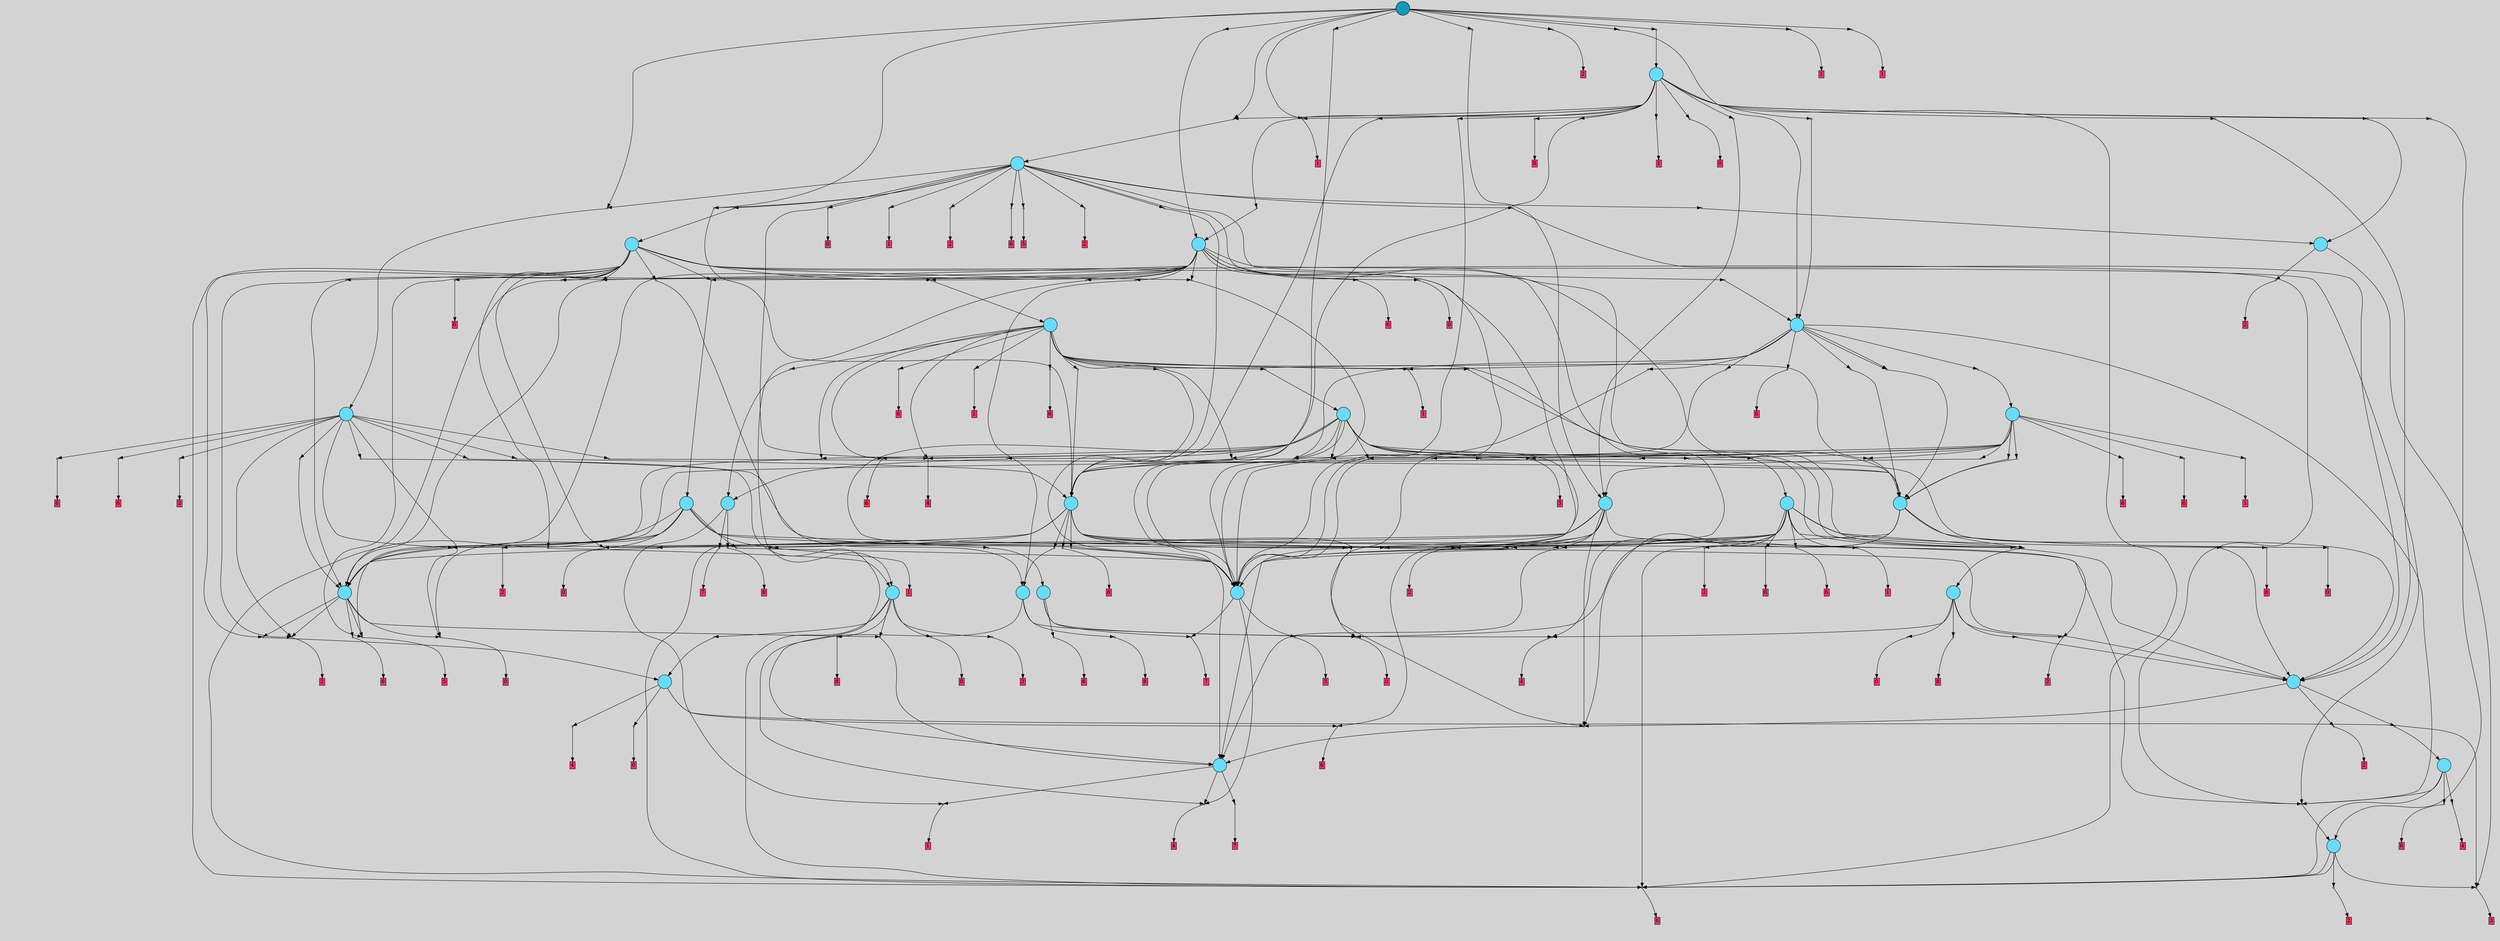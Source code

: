 // File exported with GEGELATI v1.3.1
// On the 2024-04-01 05:43:44
// With the File::TPGGraphDotExporter
digraph{
	graph[pad = "0.212, 0.055" bgcolor = lightgray]
	node[shape=circle style = filled label = ""]
		T2 [fillcolor="#66ddff"]
		T3 [fillcolor="#66ddff"]
		T6 [fillcolor="#66ddff"]
		T7 [fillcolor="#66ddff"]
		T10 [fillcolor="#66ddff"]
		T15 [fillcolor="#66ddff"]
		T20 [fillcolor="#66ddff"]
		T29 [fillcolor="#66ddff"]
		T46 [fillcolor="#66ddff"]
		T82 [fillcolor="#66ddff"]
		T164 [fillcolor="#66ddff"]
		T184 [fillcolor="#66ddff"]
		T190 [fillcolor="#66ddff"]
		T197 [fillcolor="#66ddff"]
		T210 [fillcolor="#66ddff"]
		T212 [fillcolor="#66ddff"]
		T238 [fillcolor="#66ddff"]
		T290 [fillcolor="#66ddff"]
		T321 [fillcolor="#66ddff"]
		T414 [fillcolor="#66ddff"]
		T448 [fillcolor="#66ddff"]
		T497 [fillcolor="#66ddff"]
		T528 [fillcolor="#66ddff"]
		T545 [fillcolor="#66ddff"]
		T593 [fillcolor="#66ddff"]
		T675 [fillcolor="#66ddff"]
		T765 [fillcolor="#66ddff"]
		T990 [fillcolor="#1199bb"]
		P25918 [fillcolor="#cccccc" shape=point] //
		I25918 [shape=box style=invis label="3|7&3|6#4|2&#92;n5|6&1|2#1|1&#92;n3|1&1|5#1|6&#92;n7|2&2|6#0|5&#92;n5|0&3|4#4|7&#92;n6|2&3|4#0|5&#92;n"]
		P25918 -> I25918[style=invis]
		A11935 [fillcolor="#ff3366" shape=box margin=0.03 width=0 height=0 label="2"]
		T2 -> P25918 -> A11935
		P25919 [fillcolor="#cccccc" shape=point] //
		I25919 [shape=box style=invis label="0|7&1|6#2|1&#92;n0|2&3|2#2|3&#92;n"]
		P25919 -> I25919[style=invis]
		A11936 [fillcolor="#ff3366" shape=box margin=0.03 width=0 height=0 label="3"]
		T2 -> P25919 -> A11936
		P25920 [fillcolor="#cccccc" shape=point] //
		I25920 [shape=box style=invis label="4|5&1|0#2|5&#92;n"]
		P25920 -> I25920[style=invis]
		A11937 [fillcolor="#ff3366" shape=box margin=0.03 width=0 height=0 label="3"]
		T3 -> P25920 -> A11937
		P25921 [fillcolor="#cccccc" shape=point] //
		I25921 [shape=box style=invis label="4|6&2|3#3|7&#92;n3|0&2|6#4|6&#92;n1|0&4|0#2|6&#92;n6|5&3|7#2|4&#92;n1|7&3|2#1|1&#92;n0|3&2|5#1|1&#92;n4|7&3|0#0|7&#92;n4|5&0|3#1|1&#92;n8|3&1|2#1|4&#92;n"]
		P25921 -> I25921[style=invis]
		A11938 [fillcolor="#ff3366" shape=box margin=0.03 width=0 height=0 label="4"]
		T3 -> P25921 -> A11938
		P25922 [fillcolor="#cccccc" shape=point] //
		I25922 [shape=box style=invis label="4|0&1|2#1|1&#92;n8|6&1|5#1|0&#92;n"]
		P25922 -> I25922[style=invis]
		A11939 [fillcolor="#ff3366" shape=box margin=0.03 width=0 height=0 label="6"]
		T6 -> P25922 -> A11939
		P25923 [fillcolor="#cccccc" shape=point] //
		I25923 [shape=box style=invis label="2|7&2|0#0|3&#92;n5|7&0|7#2|2&#92;n8|5&1|6#4|0&#92;n6|3&3|7#3|5&#92;n1|0&1|2#4|3&#92;n5|6&2|0#2|1&#92;n"]
		P25923 -> I25923[style=invis]
		A11940 [fillcolor="#ff3366" shape=box margin=0.03 width=0 height=0 label="7"]
		T6 -> P25923 -> A11940
		P25924 [fillcolor="#cccccc" shape=point] //
		I25924 [shape=box style=invis label="3|6&2|2#1|7&#92;n7|0&4|3#2|2&#92;n3|3&0|0#1|2&#92;n4|0&1|0#2|3&#92;n2|3&0|4#3|1&#92;n0|3&3|3#0|7&#92;n8|2&0|2#2|3&#92;n8|7&2|0#3|3&#92;n"]
		P25924 -> I25924[style=invis]
		A11941 [fillcolor="#ff3366" shape=box margin=0.03 width=0 height=0 label="7"]
		T7 -> P25924 -> A11941
		P25925 [fillcolor="#cccccc" shape=point] //
		I25925 [shape=box style=invis label="1|1&2|7#4|7&#92;n1|5&3|6#3|5&#92;n1|3&4|3#1|7&#92;n4|0&0|5#2|3&#92;n4|6&2|5#0|0&#92;n3|3&0|7#1|3&#92;n6|5&4|3#4|3&#92;n4|7&0|2#4|0&#92;n4|6&3|2#2|4&#92;n"]
		P25925 -> I25925[style=invis]
		A11942 [fillcolor="#ff3366" shape=box margin=0.03 width=0 height=0 label="8"]
		T7 -> P25925 -> A11942
		T3 -> P25923
		P25926 [fillcolor="#cccccc" shape=point] //
		I25926 [shape=box style=invis label="1|3&1|2#2|1&#92;n8|0&3|2#1|6&#92;n"]
		P25926 -> I25926[style=invis]
		A11943 [fillcolor="#ff3366" shape=box margin=0.03 width=0 height=0 label="4"]
		T6 -> P25926 -> A11943
		P25927 [fillcolor="#cccccc" shape=point] //
		I25927 [shape=box style=invis label="5|3&2|3#2|7&#92;n"]
		P25927 -> I25927[style=invis]
		A11944 [fillcolor="#ff3366" shape=box margin=0.03 width=0 height=0 label="1"]
		T7 -> P25927 -> A11944
		T10 -> P25921
		P25928 [fillcolor="#cccccc" shape=point] //
		I25928 [shape=box style=invis label="5|7&0|7#2|2&#92;n8|5&1|6#4|0&#92;n6|3&3|7#3|5&#92;n5|6&2|0#2|1&#92;n1|0&1|4#4|3&#92;n"]
		P25928 -> I25928[style=invis]
		A11945 [fillcolor="#ff3366" shape=box margin=0.03 width=0 height=0 label="7"]
		T10 -> P25928 -> A11945
		T10 -> P25927
		P25929 [fillcolor="#cccccc" shape=point] //
		I25929 [shape=box style=invis label="3|7&3|6#4|2&#92;n5|6&1|2#1|1&#92;n6|2&3|4#2|5&#92;n7|2&2|6#0|5&#92;n5|0&3|4#4|7&#92;n3|1&1|5#1|6&#92;n"]
		P25929 -> I25929[style=invis]
		A11946 [fillcolor="#ff3366" shape=box margin=0.03 width=0 height=0 label="2"]
		T15 -> P25929 -> A11946
		T15 -> P25919
		P25930 [fillcolor="#cccccc" shape=point] //
		I25930 [shape=box style=invis label="3|2&1|3#1|0&#92;n3|0&1|7#1|5&#92;n8|3&1|2#2|6&#92;n2|1&2|3#1|3&#92;n0|3&0|6#3|3&#92;n0|6&3|1#1|4&#92;n"]
		P25930 -> I25930[style=invis]
		A11947 [fillcolor="#ff3366" shape=box margin=0.03 width=0 height=0 label="6"]
		T15 -> P25930 -> A11947
		T15 -> P25930
		P25931 [fillcolor="#cccccc" shape=point] //
		I25931 [shape=box style=invis label="3|0&1|7#2|3&#92;n1|4&3|4#1|6&#92;n"]
		P25931 -> I25931[style=invis]
		A11948 [fillcolor="#ff3366" shape=box margin=0.03 width=0 height=0 label="8"]
		T20 -> P25931 -> A11948
		P25932 [fillcolor="#cccccc" shape=point] //
		I25932 [shape=box style=invis label="1|7&1|1#4|2&#92;n8|3&3|1#4|3&#92;n1|3&0|1#1|7&#92;n5|0&1|2#3|2&#92;n5|3&2|6#1|0&#92;n2|3&4|4#0|2&#92;n3|2&0|4#1|3&#92;n4|0&1|7#1|0&#92;n1|0&3|2#3|0&#92;n0|7&2|3#3|0&#92;n"]
		P25932 -> I25932[style=invis]
		A11949 [fillcolor="#ff3366" shape=box margin=0.03 width=0 height=0 label="0"]
		T20 -> P25932 -> A11949
		T20 -> P25921
		P25933 [fillcolor="#cccccc" shape=point] //
		I25933 [shape=box style=invis label="3|2&1|3#1|0&#92;n3|0&1|7#1|5&#92;n8|3&1|2#2|6&#92;n0|6&3|1#1|4&#92;n0|3&4|6#3|3&#92;n2|1&2|7#2|2&#92;n"]
		P25933 -> I25933[style=invis]
		A11950 [fillcolor="#ff3366" shape=box margin=0.03 width=0 height=0 label="6"]
		T29 -> P25933 -> A11950
		T29 -> P25930
		P25934 [fillcolor="#cccccc" shape=point] //
		I25934 [shape=box style=invis label="0|4&3|4#1|6&#92;n3|0&4|5#3|0&#92;n5|1&2|1#0|7&#92;n"]
		P25934 -> I25934[style=invis]
		T29 -> P25934 -> T15
		P25935 [fillcolor="#cccccc" shape=point] //
		I25935 [shape=box style=invis label="8|0&3|3#1|6&#92;n"]
		P25935 -> I25935[style=invis]
		A11951 [fillcolor="#ff3366" shape=box margin=0.03 width=0 height=0 label="4"]
		T29 -> P25935 -> A11951
		P25936 [fillcolor="#cccccc" shape=point] //
		I25936 [shape=box style=invis label="8|0&3|3#1|6&#92;n1|3&1|2#2|1&#92;n"]
		P25936 -> I25936[style=invis]
		A11952 [fillcolor="#ff3366" shape=box margin=0.03 width=0 height=0 label="4"]
		T46 -> P25936 -> A11952
		P25937 [fillcolor="#cccccc" shape=point] //
		I25937 [shape=box style=invis label="3|2&1|3#0|2&#92;n7|5&3|2#2|5&#92;n1|7&0|2#1|6&#92;n5|5&1|3#4|1&#92;n7|6&1|1#1|1&#92;n1|0&3|3#1|7&#92;n5|1&0|4#2|5&#92;n7|1&1|5#4|4&#92;n"]
		P25937 -> I25937[style=invis]
		A11953 [fillcolor="#ff3366" shape=box margin=0.03 width=0 height=0 label="0"]
		T46 -> P25937 -> A11953
		P25938 [fillcolor="#cccccc" shape=point] //
		I25938 [shape=box style=invis label="1|2&2|4#0|1&#92;n3|0&1|7#1|5&#92;n2|3&1|2#2|6&#92;n2|1&2|3#1|3&#92;n0|6&3|1#1|4&#92;n3|2&1|3#1|0&#92;n"]
		P25938 -> I25938[style=invis]
		A11954 [fillcolor="#ff3366" shape=box margin=0.03 width=0 height=0 label="6"]
		T46 -> P25938 -> A11954
		T46 -> P25919
		P25939 [fillcolor="#cccccc" shape=point] //
		I25939 [shape=box style=invis label="5|0&3|4#4|3&#92;n3|1&1|5#0|6&#92;n5|6&1|2#1|1&#92;n7|2&2|6#0|5&#92;n3|0&3|2#0|5&#92;n"]
		P25939 -> I25939[style=invis]
		A11955 [fillcolor="#ff3366" shape=box margin=0.03 width=0 height=0 label="2"]
		T82 -> P25939 -> A11955
		P25940 [fillcolor="#cccccc" shape=point] //
		I25940 [shape=box style=invis label="2|7&2|0#3|3&#92;n5|7&0|7#2|2&#92;n8|5&1|6#4|0&#92;n6|7&0|7#3|1&#92;n6|3&3|7#3|5&#92;n1|0&1|2#4|3&#92;n6|7&3|6#2|7&#92;n5|6&2|0#2|1&#92;n"]
		P25940 -> I25940[style=invis]
		T82 -> P25940 -> T29
		P25941 [fillcolor="#cccccc" shape=point] //
		I25941 [shape=box style=invis label="1|0&1|2#4|3&#92;n5|7&0|1#2|2&#92;n6|6&2|5#4|0&#92;n6|3&3|7#3|5&#92;n2|0&4|6#3|0&#92;n8|5&1|6#4|0&#92;n"]
		P25941 -> I25941[style=invis]
		T82 -> P25941 -> T10
		P25942 [fillcolor="#cccccc" shape=point] //
		I25942 [shape=box style=invis label="3|5&1|0#2|5&#92;n8|7&1|5#1|0&#92;n"]
		P25942 -> I25942[style=invis]
		A11956 [fillcolor="#ff3366" shape=box margin=0.03 width=0 height=0 label="6"]
		T164 -> P25942 -> A11956
		P25943 [fillcolor="#cccccc" shape=point] //
		I25943 [shape=box style=invis label="1|7&2|3#1|4&#92;n0|2&4|4#4|0&#92;n0|2&0|1#3|6&#92;n3|3&2|1#4|7&#92;n0|6&1|0#4|4&#92;n4|0&1|3#2|3&#92;n4|1&0|3#0|7&#92;n1|5&1|7#4|6&#92;n6|4&2|2#4|1&#92;n"]
		P25943 -> I25943[style=invis]
		A11957 [fillcolor="#ff3366" shape=box margin=0.03 width=0 height=0 label="0"]
		T164 -> P25943 -> A11957
		P25944 [fillcolor="#cccccc" shape=point] //
		I25944 [shape=box style=invis label="1|7&1|1#4|2&#92;n5|0&1|2#3|2&#92;n1|3&3|1#4|3&#92;n5|3&2|6#1|0&#92;n2|3&4|4#0|2&#92;n3|2&0|4#1|3&#92;n0|7&2|3#3|0&#92;n1|0&3|0#3|0&#92;n4|0&1|7#1|0&#92;n"]
		P25944 -> I25944[style=invis]
		T164 -> P25944 -> T46
		P25945 [fillcolor="#cccccc" shape=point] //
		I25945 [shape=box style=invis label="6|2&3|4#0|5&#92;n7|2&2|6#0|5&#92;n5|6&0|2#1|1&#92;n7|0&4|3#4|3&#92;n5|0&3|4#4|7&#92;n3|0&3|2#0|5&#92;n3|1&1|5#0|6&#92;n"]
		P25945 -> I25945[style=invis]
		A11958 [fillcolor="#ff3366" shape=box margin=0.03 width=0 height=0 label="2"]
		T164 -> P25945 -> A11958
		P25946 [fillcolor="#cccccc" shape=point] //
		I25946 [shape=box style=invis label="4|6&4|4#3|0&#92;n1|0&1|2#4|3&#92;n8|5&1|6#4|0&#92;n6|6&2|5#4|0&#92;n6|3&3|7#3|5&#92;n2|0&4|6#3|0&#92;n5|7&0|1#2|2&#92;n"]
		P25946 -> I25946[style=invis]
		T164 -> P25946 -> T10
		P25947 [fillcolor="#cccccc" shape=point] //
		I25947 [shape=box style=invis label="5|1&3|1#2|2&#92;n6|4&1|3#4|7&#92;n6|7&2|3#4|1&#92;n"]
		P25947 -> I25947[style=invis]
		A11959 [fillcolor="#ff3366" shape=box margin=0.03 width=0 height=0 label="5"]
		T164 -> P25947 -> A11959
		P25948 [fillcolor="#cccccc" shape=point] //
		I25948 [shape=box style=invis label="7|2&2|6#0|5&#92;n4|0&3|4#4|7&#92;n5|6&1|2#1|1&#92;n1|0&1|4#3|0&#92;n3|1&1|5#0|6&#92;n3|0&3|2#0|5&#92;n6|2&3|4#0|5&#92;n"]
		P25948 -> I25948[style=invis]
		T184 -> P25948 -> T3
		P25949 [fillcolor="#cccccc" shape=point] //
		I25949 [shape=box style=invis label="5|0&1|2#4|4&#92;n6|1&1|0#2|4&#92;n"]
		P25949 -> I25949[style=invis]
		T184 -> P25949 -> T3
		P25950 [fillcolor="#cccccc" shape=point] //
		I25950 [shape=box style=invis label="1|0&1|2#4|3&#92;n5|7&3|1#2|2&#92;n6|6&2|5#4|0&#92;n2|0&4|6#3|0&#92;n6|3&3|7#3|5&#92;n8|5&1|6#4|0&#92;n"]
		P25950 -> I25950[style=invis]
		T184 -> P25950 -> T10
		P25951 [fillcolor="#cccccc" shape=point] //
		I25951 [shape=box style=invis label="1|7&2|3#0|4&#92;n0|2&4|5#4|0&#92;n8|1&2|1#1|4&#92;n7|2&1|4#2|1&#92;n6|0&0|2#3|5&#92;n4|7&0|1#0|7&#92;n"]
		P25951 -> I25951[style=invis]
		A11960 [fillcolor="#ff3366" shape=box margin=0.03 width=0 height=0 label="0"]
		T184 -> P25951 -> A11960
		P25952 [fillcolor="#cccccc" shape=point] //
		I25952 [shape=box style=invis label="4|0&4|2#0|0&#92;n5|3&0|3#2|7&#92;n"]
		P25952 -> I25952[style=invis]
		T184 -> P25952 -> T164
		P25953 [fillcolor="#cccccc" shape=point] //
		I25953 [shape=box style=invis label="3|2&2|6#0|5&#92;n2|0&0|7#2|2&#92;n6|2&3|4#0|5&#92;n5|0&3|4#4|7&#92;n3|0&3|2#0|5&#92;n5|6&1|2#1|1&#92;n"]
		P25953 -> I25953[style=invis]
		A11961 [fillcolor="#ff3366" shape=box margin=0.03 width=0 height=0 label="2"]
		T184 -> P25953 -> A11961
		T184 -> P25938
		T184 -> P25941
		P25954 [fillcolor="#cccccc" shape=point] //
		I25954 [shape=box style=invis label="7|2&2|6#0|5&#92;n3|1&1|5#0|6&#92;n5|6&1|2#1|1&#92;n5|0&3|4#4|7&#92;n3|0&3|2#0|5&#92;n6|2&3|4#0|5&#92;n"]
		P25954 -> I25954[style=invis]
		A11962 [fillcolor="#ff3366" shape=box margin=0.03 width=0 height=0 label="2"]
		T184 -> P25954 -> A11962
		P25955 [fillcolor="#cccccc" shape=point] //
		I25955 [shape=box style=invis label="1|7&2|3#1|4&#92;n1|7&4|4#4|1&#92;n1|5&1|7#4|6&#92;n3|3&2|1#4|7&#92;n0|6&1|0#4|4&#92;n4|0&1|3#4|3&#92;n4|1&0|3#0|7&#92;n0|2&0|1#3|6&#92;n6|4&2|2#4|1&#92;n"]
		P25955 -> I25955[style=invis]
		A11963 [fillcolor="#ff3366" shape=box margin=0.03 width=0 height=0 label="0"]
		T190 -> P25955 -> A11963
		P25956 [fillcolor="#cccccc" shape=point] //
		I25956 [shape=box style=invis label="1|7&4|1#4|2&#92;n5|0&1|2#3|2&#92;n1|3&3|1#4|3&#92;n1|0&3|0#3|0&#92;n2|3&4|4#0|2&#92;n0|7&2|3#3|0&#92;n5|3&2|6#1|0&#92;n4|0&1|7#1|0&#92;n8|6&0|1#4|1&#92;n"]
		P25956 -> I25956[style=invis]
		T190 -> P25956 -> T46
		T190 -> P25946
		P25957 [fillcolor="#cccccc" shape=point] //
		I25957 [shape=box style=invis label="5|0&3|4#4|7&#92;n7|2&2|6#0|5&#92;n5|6&0|2#1|1&#92;n3|7&3|4#0|5&#92;n7|0&4|7#4|3&#92;n6|2&3|4#0|5&#92;n3|0&3|2#0|5&#92;n3|1&1|5#0|6&#92;n"]
		P25957 -> I25957[style=invis]
		A11964 [fillcolor="#ff3366" shape=box margin=0.03 width=0 height=0 label="2"]
		T190 -> P25957 -> A11964
		T190 -> P25930
		P25958 [fillcolor="#cccccc" shape=point] //
		I25958 [shape=box style=invis label="7|0&0|2#1|4&#92;n3|3&4|4#1|6&#92;n4|4&4|3#0|1&#92;n1|4&0|1#0|3&#92;n"]
		P25958 -> I25958[style=invis]
		A11965 [fillcolor="#ff3366" shape=box margin=0.03 width=0 height=0 label="8"]
		T190 -> P25958 -> A11965
		T197 -> P25930
		P25959 [fillcolor="#cccccc" shape=point] //
		I25959 [shape=box style=invis label="5|1&2|3#2|3&#92;n1|0&0|7#1|7&#92;n0|0&0|5#4|6&#92;n"]
		P25959 -> I25959[style=invis]
		A11966 [fillcolor="#ff3366" shape=box margin=0.03 width=0 height=0 label="1"]
		T197 -> P25959 -> A11966
		P25960 [fillcolor="#cccccc" shape=point] //
		I25960 [shape=box style=invis label="6|1&1|0#2|4&#92;n1|3&2|5#2|7&#92;n5|0&1|2#2|4&#92;n"]
		P25960 -> I25960[style=invis]
		T197 -> P25960 -> T3
		T197 -> P25950
		T197 -> P25951
		T197 -> P25952
		P25961 [fillcolor="#cccccc" shape=point] //
		I25961 [shape=box style=invis label="0|1&1|6#2|1&#92;n0|2&3|2#2|3&#92;n2|3&2|6#4|2&#92;n8|0&3|1#0|7&#92;n"]
		P25961 -> I25961[style=invis]
		T197 -> P25961 -> T82
		P25962 [fillcolor="#cccccc" shape=point] //
		I25962 [shape=box style=invis label="3|1&0|4#2|6&#92;n3|1&1|5#0|6&#92;n5|6&1|2#1|1&#92;n7|2&2|6#0|5&#92;n5|0&2|4#4|7&#92;n0|3&0|2#0|5&#92;n3|0&3|2#0|5&#92;n6|2&3|4#0|0&#92;n"]
		P25962 -> I25962[style=invis]
		A11967 [fillcolor="#ff3366" shape=box margin=0.03 width=0 height=0 label="2"]
		T197 -> P25962 -> A11967
		T197 -> P25943
		P25963 [fillcolor="#cccccc" shape=point] //
		I25963 [shape=box style=invis label="0|3&1|1#3|6&#92;n2|0&2|2#3|0&#92;n8|6&2|4#2|6&#92;n5|5&4|3#1|2&#92;n7|1&4|1#1|4&#92;n3|4&4|3#1|2&#92;n0|6&3|1#1|2&#92;n3|5&0|4#4|2&#92;n"]
		P25963 -> I25963[style=invis]
		A11968 [fillcolor="#ff3366" shape=box margin=0.03 width=0 height=0 label="6"]
		T210 -> P25963 -> A11968
		T210 -> P25959
		P25964 [fillcolor="#cccccc" shape=point] //
		I25964 [shape=box style=invis label="5|0&2|2#2|4&#92;n1|3&2|5#2|7&#92;n6|1&1|0#2|4&#92;n"]
		P25964 -> I25964[style=invis]
		T210 -> P25964 -> T3
		T210 -> P25950
		T210 -> P25951
		P25965 [fillcolor="#cccccc" shape=point] //
		I25965 [shape=box style=invis label="4|0&4|2#0|4&#92;n"]
		P25965 -> I25965[style=invis]
		T210 -> P25965 -> T164
		T210 -> P25953
		P25966 [fillcolor="#cccccc" shape=point] //
		I25966 [shape=box style=invis label="5|7&1|2#2|7&#92;n5|2&4|4#2|3&#92;n6|4&0|7#4|1&#92;n1|3&2|6#4|4&#92;n3|1&0|0#0|3&#92;n0|2&3|0#0|2&#92;n0|3&0|1#2|1&#92;n6|7&4|7#2|2&#92;n5|3&2|3#2|2&#92;n0|0&2|2#0|0&#92;n"]
		P25966 -> I25966[style=invis]
		T210 -> P25966 -> T20
		T210 -> P25934
		T210 -> P25961
		T210 -> P25941
		T212 -> P25926
		P25967 [fillcolor="#cccccc" shape=point] //
		I25967 [shape=box style=invis label="1|4&3|4#1|1&#92;n4|1&2|1#0|7&#92;n"]
		P25967 -> I25967[style=invis]
		A11969 [fillcolor="#ff3366" shape=box margin=0.03 width=0 height=0 label="8"]
		T212 -> P25967 -> A11969
		T212 -> P25954
		P25968 [fillcolor="#cccccc" shape=point] //
		I25968 [shape=box style=invis label="0|2&3|2#2|3&#92;n2|1&3|0#3|1&#92;n8|5&2|7#2|3&#92;n6|7&1|1#3|2&#92;n8|0&3|5#0|7&#92;n"]
		P25968 -> I25968[style=invis]
		T212 -> P25968 -> T82
		P25969 [fillcolor="#cccccc" shape=point] //
		I25969 [shape=box style=invis label="0|6&1|0#4|4&#92;n0|2&4|2#4|0&#92;n4|1&0|3#1|7&#92;n1|3&2|1#4|7&#92;n0|4&0|1#3|6&#92;n5|6&0|7#4|1&#92;n3|0&3|4#1|6&#92;n3|7&2|3#1|4&#92;n6|4&2|2#4|1&#92;n"]
		P25969 -> I25969[style=invis]
		A11970 [fillcolor="#ff3366" shape=box margin=0.03 width=0 height=0 label="0"]
		T212 -> P25969 -> A11970
		T238 -> P25953
		P25970 [fillcolor="#cccccc" shape=point] //
		I25970 [shape=box style=invis label="8|0&4|5#0|0&#92;n"]
		P25970 -> I25970[style=invis]
		T238 -> P25970 -> T212
		P25971 [fillcolor="#cccccc" shape=point] //
		I25971 [shape=box style=invis label="1|7&2|0#1|4&#92;n0|2&4|4#4|0&#92;n0|2&0|1#3|6&#92;n3|3&2|1#4|7&#92;n6|4&2|2#4|1&#92;n4|0&1|3#2|3&#92;n4|1&0|3#0|7&#92;n0|6&1|4#2|7&#92;n1|5&1|7#4|6&#92;n0|6&1|0#4|4&#92;n"]
		P25971 -> I25971[style=invis]
		A11971 [fillcolor="#ff3366" shape=box margin=0.03 width=0 height=0 label="0"]
		T238 -> P25971 -> A11971
		P25972 [fillcolor="#cccccc" shape=point] //
		I25972 [shape=box style=invis label="1|4&1|1#0|5&#92;n0|6&1|0#1|1&#92;n7|1&4|0#2|3&#92;n3|4&4|5#4|5&#92;n4|7&3|2#4|2&#92;n0|0&3|4#4|7&#92;n5|6&3|3#3|1&#92;n5|1&2|4#4|7&#92;n"]
		P25972 -> I25972[style=invis]
		A11972 [fillcolor="#ff3366" shape=box margin=0.03 width=0 height=0 label="8"]
		T238 -> P25972 -> A11972
		T238 -> P25930
		T238 -> P25932
		P25973 [fillcolor="#cccccc" shape=point] //
		I25973 [shape=box style=invis label="7|2&2|6#0|5&#92;n3|0&3|2#0|5&#92;n5|5&0|3#2|5&#92;n5|6&1|2#1|1&#92;n3|1&1|5#0|6&#92;n6|2&3|2#0|5&#92;n"]
		P25973 -> I25973[style=invis]
		A11973 [fillcolor="#ff3366" shape=box margin=0.03 width=0 height=0 label="2"]
		T290 -> P25973 -> A11973
		P25974 [fillcolor="#cccccc" shape=point] //
		I25974 [shape=box style=invis label="0|6&3|1#1|4&#92;n3|0&1|7#4|5&#92;n8|3&1|2#2|6&#92;n2|1&2|3#1|3&#92;n3|4&1|1#2|3&#92;n0|3&0|6#3|3&#92;n3|2&1|3#1|0&#92;n"]
		P25974 -> I25974[style=invis]
		A11974 [fillcolor="#ff3366" shape=box margin=0.03 width=0 height=0 label="6"]
		T290 -> P25974 -> A11974
		T290 -> P25930
		T290 -> P25926
		P25975 [fillcolor="#cccccc" shape=point] //
		I25975 [shape=box style=invis label="0|3&0|4#3|3&#92;n6|5&3|7#3|2&#92;n8|2&0|2#0|6&#92;n4|0&2|3#2|5&#92;n2|1&2|3#1|3&#92;n8|4&0|3#4|2&#92;n3|2&2|3#1|0&#92;n2|0&4|4#0|4&#92;n2|0&4|3#3|3&#92;n"]
		P25975 -> I25975[style=invis]
		T290 -> P25975 -> T3
		T290 -> P25941
		P25976 [fillcolor="#cccccc" shape=point] //
		I25976 [shape=box style=invis label="2|7&0|4#2|4&#92;n0|6&0|6#3|3&#92;n3|0&1|7#3|5&#92;n6|3&1|2#2|6&#92;n2|4&3|2#3|7&#92;n"]
		P25976 -> I25976[style=invis]
		A11975 [fillcolor="#ff3366" shape=box margin=0.03 width=0 height=0 label="6"]
		T290 -> P25976 -> A11975
		T290 -> P25970
		P25977 [fillcolor="#cccccc" shape=point] //
		I25977 [shape=box style=invis label="1|0&1|2#4|3&#92;n2|0&4|6#3|0&#92;n8|5&1|6#0|0&#92;n6|3&3|7#3|5&#92;n5|4&0|1#2|2&#92;n6|6&2|5#4|0&#92;n"]
		P25977 -> I25977[style=invis]
		T290 -> P25977 -> T10
		P25978 [fillcolor="#cccccc" shape=point] //
		I25978 [shape=box style=invis label="8|0&3|1#0|7&#92;n3|2&2|6#0|1&#92;n0|1&1|6#2|6&#92;n8|7&1|0#3|6&#92;n0|2&3|2#2|3&#92;n"]
		P25978 -> I25978[style=invis]
		T290 -> P25978 -> T82
		P25979 [fillcolor="#cccccc" shape=point] //
		I25979 [shape=box style=invis label="2|6&4|6#3|5&#92;n0|0&3|4#4|5&#92;n0|0&0|7#0|6&#92;n3|1&2|3#2|0&#92;n"]
		P25979 -> I25979[style=invis]
		A11976 [fillcolor="#ff3366" shape=box margin=0.03 width=0 height=0 label="1"]
		T290 -> P25979 -> A11976
		P25980 [fillcolor="#cccccc" shape=point] //
		I25980 [shape=box style=invis label="0|2&3|2#2|3&#92;n0|1&1|6#2|1&#92;n8|7&1|0#3|6&#92;n2|3&2|6#1|2&#92;n8|0&3|1#0|7&#92;n"]
		P25980 -> I25980[style=invis]
		T290 -> P25980 -> T82
		T290 -> P25950
		P25981 [fillcolor="#cccccc" shape=point] //
		I25981 [shape=box style=invis label="6|0&4|7#1|1&#92;n0|2&4|4#3|0&#92;n7|2&3|5#0|2&#92;n0|2&0|1#3|7&#92;n0|2&1|0#4|4&#92;n3|3&2|1#4|7&#92;n4|5&1|3#2|3&#92;n2|0&1|0#3|5&#92;n6|4&2|2#4|1&#92;n1|1&1|3#0|3&#92;n"]
		P25981 -> I25981[style=invis]
		T321 -> P25981 -> T238
		P25982 [fillcolor="#cccccc" shape=point] //
		I25982 [shape=box style=invis label="5|7&0|1#2|2&#92;n3|2&0|6#4|2&#92;n0|7&0|1#1|0&#92;n2|0&4|2#3|0&#92;n8|6&2|5#4|0&#92;n8|7&1|6#0|7&#92;n1|0&1|2#4|1&#92;n"]
		P25982 -> I25982[style=invis]
		T321 -> P25982 -> T210
		T321 -> P25945
		P25983 [fillcolor="#cccccc" shape=point] //
		I25983 [shape=box style=invis label="3|2&1|3#1|0&#92;n3|0&1|7#1|5&#92;n8|3&1|2#2|6&#92;n2|1&2|3#1|3&#92;n4|0&3|7#3|3&#92;n0|0&3|1#1|4&#92;n"]
		P25983 -> I25983[style=invis]
		A11977 [fillcolor="#ff3366" shape=box margin=0.03 width=0 height=0 label="6"]
		T321 -> P25983 -> A11977
		T321 -> P25952
		P25984 [fillcolor="#cccccc" shape=point] //
		I25984 [shape=box style=invis label="2|1&1|3#1|3&#92;n8|3&1|2#2|6&#92;n3|0&1|7#1|5&#92;n6|7&2|1#0|0&#92;n0|3&0|6#3|3&#92;n0|6&3|1#1|4&#92;n"]
		P25984 -> I25984[style=invis]
		A11978 [fillcolor="#ff3366" shape=box margin=0.03 width=0 height=0 label="6"]
		T321 -> P25984 -> A11978
		P25985 [fillcolor="#cccccc" shape=point] //
		I25985 [shape=box style=invis label="3|1&0|4#4|4&#92;n3|0&1|7#1|5&#92;n3|2&1|3#1|0&#92;n3|3&0|6#3|3&#92;n2|1&2|3#1|3&#92;n0|4&3|1#1|4&#92;n"]
		P25985 -> I25985[style=invis]
		T321 -> P25985 -> T3
		P25986 [fillcolor="#cccccc" shape=point] //
		I25986 [shape=box style=invis label="5|6&1|2#1|1&#92;n3|1&1|5#1|6&#92;n3|1&0|4#2|6&#92;n3|0&3|2#0|5&#92;n7|2&2|6#0|5&#92;n6|2&3|4#0|0&#92;n"]
		P25986 -> I25986[style=invis]
		A11979 [fillcolor="#ff3366" shape=box margin=0.03 width=0 height=0 label="2"]
		T321 -> P25986 -> A11979
		P25987 [fillcolor="#cccccc" shape=point] //
		I25987 [shape=box style=invis label="8|5&1|6#4|0&#92;n1|0&1|6#4|3&#92;n3|6&4|4#0|3&#92;n5|7&1|1#2|2&#92;n"]
		P25987 -> I25987[style=invis]
		T321 -> P25987 -> T10
		P25988 [fillcolor="#cccccc" shape=point] //
		I25988 [shape=box style=invis label="8|0&2|3#3|6&#92;n8|6&2|2#2|0&#92;n"]
		P25988 -> I25988[style=invis]
		T321 -> P25988 -> T164
		T321 -> P25943
		P25989 [fillcolor="#cccccc" shape=point] //
		I25989 [shape=box style=invis label="1|5&3|2#0|6&#92;n0|2&2|2#1|0&#92;n2|0&4|0#3|5&#92;n1|1&1|3#0|1&#92;n6|3&3|2#3|5&#92;n0|2&0|1#3|7&#92;n1|1&2|7#3|1&#92;n"]
		P25989 -> I25989[style=invis]
		T414 -> P25989 -> T238
		P25990 [fillcolor="#cccccc" shape=point] //
		I25990 [shape=box style=invis label="8|3&2|6#4|3&#92;n5|0&2|4#2|7&#92;n0|2&3|4#2|3&#92;n2|7&2|7#1|6&#92;n0|6&0|5#4|1&#92;n6|7&0|2#4|4&#92;n6|1&1|2#2|2&#92;n"]
		P25990 -> I25990[style=invis]
		T414 -> P25990 -> T3
		P25991 [fillcolor="#cccccc" shape=point] //
		I25991 [shape=box style=invis label="0|3&0|6#3|3&#92;n3|0&1|7#1|5&#92;n8|3&1|2#2|6&#92;n2|1&4|3#1|3&#92;n0|6&3|1#1|4&#92;n3|2&1|3#4|0&#92;n"]
		P25991 -> I25991[style=invis]
		A11980 [fillcolor="#ff3366" shape=box margin=0.03 width=0 height=0 label="6"]
		T414 -> P25991 -> A11980
		P25992 [fillcolor="#cccccc" shape=point] //
		I25992 [shape=box style=invis label="0|2&3|4#2|3&#92;n4|0&4|6#2|7&#92;n"]
		P25992 -> I25992[style=invis]
		A11981 [fillcolor="#ff3366" shape=box margin=0.03 width=0 height=0 label="3"]
		T414 -> P25992 -> A11981
		P25993 [fillcolor="#cccccc" shape=point] //
		I25993 [shape=box style=invis label="4|5&2|0#0|6&#92;n1|0&3|3#3|0&#92;n"]
		P25993 -> I25993[style=invis]
		A11982 [fillcolor="#ff3366" shape=box margin=0.03 width=0 height=0 label="1"]
		T414 -> P25993 -> A11982
		P25994 [fillcolor="#cccccc" shape=point] //
		I25994 [shape=box style=invis label="8|2&1|2#2|6&#92;n8|7&1|0#3|3&#92;n4|6&1|6#3|2&#92;n0|1&1|6#2|2&#92;n3|0&3|3#4|2&#92;n"]
		P25994 -> I25994[style=invis]
		T414 -> P25994 -> T184
		P25995 [fillcolor="#cccccc" shape=point] //
		I25995 [shape=box style=invis label="1|5&3|2#4|6&#92;n7|2&3|5#0|2&#92;n0|2&4|4#3|0&#92;n1|1&0|3#0|3&#92;n3|3&2|1#4|7&#92;n4|0&1|3#2|3&#92;n2|0&1|0#3|5&#92;n0|2&0|1#3|7&#92;n6|4&2|2#1|1&#92;n0|2&1|0#4|4&#92;n"]
		P25995 -> I25995[style=invis]
		T414 -> P25995 -> T238
		P25996 [fillcolor="#cccccc" shape=point] //
		I25996 [shape=box style=invis label="5|0&1|2#2|4&#92;n1|3&2|0#2|7&#92;n"]
		P25996 -> I25996[style=invis]
		T414 -> P25996 -> T3
		P25997 [fillcolor="#cccccc" shape=point] //
		I25997 [shape=box style=invis label="3|2&1|3#1|0&#92;n2|1&4|3#1|3&#92;n8|3&1|2#2|6&#92;n3|0&1|7#1|5&#92;n7|5&4|1#1|0&#92;n0|6&3|1#1|4&#92;n0|3&0|6#3|3&#92;n"]
		P25997 -> I25997[style=invis]
		A11983 [fillcolor="#ff3366" shape=box margin=0.03 width=0 height=0 label="6"]
		T414 -> P25997 -> A11983
		P25998 [fillcolor="#cccccc" shape=point] //
		I25998 [shape=box style=invis label="1|6&0|5#2|4&#92;n0|7&0|1#1|0&#92;n8|7&1|6#0|7&#92;n8|6&2|5#4|0&#92;n2|0&4|2#3|0&#92;n5|7&0|1#2|2&#92;n1|0&1|1#4|1&#92;n"]
		P25998 -> I25998[style=invis]
		T414 -> P25998 -> T210
		P25999 [fillcolor="#cccccc" shape=point] //
		I25999 [shape=box style=invis label="4|0&4|7#0|4&#92;n7|7&4|4#3|7&#92;n4|4&1|3#1|2&#92;n"]
		P25999 -> I25999[style=invis]
		T414 -> P25999 -> T164
		P26000 [fillcolor="#cccccc" shape=point] //
		I26000 [shape=box style=invis label="0|2&4|4#3|0&#92;n1|5&3|2#4|6&#92;n3|3&2|1#4|3&#92;n0|2&1|0#4|4&#92;n4|0&1|3#2|3&#92;n1|4&4|0#3|5&#92;n6|0&1|0#3|5&#92;n1|1&0|3#0|3&#92;n2|4&2|2#4|1&#92;n0|2&0|1#3|7&#92;n"]
		P26000 -> I26000[style=invis]
		T414 -> P26000 -> T238
		P26001 [fillcolor="#cccccc" shape=point] //
		I26001 [shape=box style=invis label="0|2&4|4#3|0&#92;n7|2&3|5#0|2&#92;n1|5&3|2#4|6&#92;n1|1&0|3#0|3&#92;n3|3&2|1#4|7&#92;n4|0&1|3#2|3&#92;n2|0&1|0#3|5&#92;n0|2&0|1#3|7&#92;n6|4&2|2#4|1&#92;n0|2&1|0#4|4&#92;n"]
		P26001 -> I26001[style=invis]
		T448 -> P26001 -> T238
		P26002 [fillcolor="#cccccc" shape=point] //
		I26002 [shape=box style=invis label="5|7&0|1#2|2&#92;n0|7&0|1#1|0&#92;n8|7&1|6#0|7&#92;n8|6&2|5#4|0&#92;n2|0&4|2#3|0&#92;n1|0&1|2#4|1&#92;n"]
		P26002 -> I26002[style=invis]
		T448 -> P26002 -> T210
		P26003 [fillcolor="#cccccc" shape=point] //
		I26003 [shape=box style=invis label="8|3&2|6#4|7&#92;n6|7&0|5#4|2&#92;n0|2&3|4#2|3&#92;n2|7&2|7#1|6&#92;n1|3&0|3#3|1&#92;n5|0&2|4#2|7&#92;n"]
		P26003 -> I26003[style=invis]
		T448 -> P26003 -> T3
		P26004 [fillcolor="#cccccc" shape=point] //
		I26004 [shape=box style=invis label="1|0&4|3#3|0&#92;n5|3&1|0#3|3&#92;n"]
		P26004 -> I26004[style=invis]
		A11984 [fillcolor="#ff3366" shape=box margin=0.03 width=0 height=0 label="1"]
		T448 -> P26004 -> A11984
		P26005 [fillcolor="#cccccc" shape=point] //
		I26005 [shape=box style=invis label="3|2&1|3#1|0&#92;n3|3&2|0#1|3&#92;n2|1&2|3#1|3&#92;n7|0&2|7#1|5&#92;n8|3&1|2#2|6&#92;n0|3&0|6#3|3&#92;n0|6&3|1#1|4&#92;n"]
		P26005 -> I26005[style=invis]
		A11985 [fillcolor="#ff3366" shape=box margin=0.03 width=0 height=0 label="6"]
		T448 -> P26005 -> A11985
		P26006 [fillcolor="#cccccc" shape=point] //
		I26006 [shape=box style=invis label="8|3&2|6#4|3&#92;n5|0&2|4#2|7&#92;n0|6&0|5#4|1&#92;n2|7&2|7#1|6&#92;n0|2&3|4#2|3&#92;n6|7&0|5#4|4&#92;n"]
		P26006 -> I26006[style=invis]
		T448 -> P26006 -> T3
		P26007 [fillcolor="#cccccc" shape=point] //
		I26007 [shape=box style=invis label="8|3&1|2#2|6&#92;n2|5&2|6#4|6&#92;n3|0&1|7#1|5&#92;n0|6&3|1#1|4&#92;n2|0&2|0#1|3&#92;n3|2&1|3#1|0&#92;n"]
		P26007 -> I26007[style=invis]
		T448 -> P26007 -> T414
		T448 -> P25934
		P26008 [fillcolor="#cccccc" shape=point] //
		I26008 [shape=box style=invis label="0|2&4|4#3|0&#92;n7|2&3|5#0|2&#92;n1|5&3|2#4|6&#92;n0|2&1|0#4|4&#92;n3|3&2|1#4|3&#92;n4|0&1|3#2|3&#92;n2|0&1|0#3|5&#92;n0|2&0|1#3|7&#92;n6|4&2|2#4|1&#92;n1|1&0|3#0|3&#92;n"]
		P26008 -> I26008[style=invis]
		T448 -> P26008 -> T238
		T448 -> P26001
		P26009 [fillcolor="#cccccc" shape=point] //
		I26009 [shape=box style=invis label="5|7&0|1#2|2&#92;n8|7&1|6#0|7&#92;n0|7&0|1#1|0&#92;n7|6&2|5#4|0&#92;n2|0&4|2#3|0&#92;n1|0&1|2#4|1&#92;n"]
		P26009 -> I26009[style=invis]
		T497 -> P26009 -> T210
		P26010 [fillcolor="#cccccc" shape=point] //
		I26010 [shape=box style=invis label="0|6&3|3#1|4&#92;n5|6&4|2#1|0&#92;n1|7&1|7#3|7&#92;n0|3&0|6#3|3&#92;n0|4&3|3#0|6&#92;n3|0&1|7#4|4&#92;n8|3&1|2#2|6&#92;n"]
		P26010 -> I26010[style=invis]
		A11986 [fillcolor="#ff3366" shape=box margin=0.03 width=0 height=0 label="6"]
		T497 -> P26010 -> A11986
		T497 -> P25992
		P26011 [fillcolor="#cccccc" shape=point] //
		I26011 [shape=box style=invis label="0|2&4|1#3|6&#92;n3|0&1|6#1|0&#92;n4|7&2|7#2|4&#92;n0|1&1|0#4|2&#92;n"]
		P26011 -> I26011[style=invis]
		A11987 [fillcolor="#ff3366" shape=box margin=0.03 width=0 height=0 label="4"]
		T497 -> P26011 -> A11987
		P26012 [fillcolor="#cccccc" shape=point] //
		I26012 [shape=box style=invis label="1|7&3|2#4|6&#92;n7|2&3|5#0|2&#92;n3|3&2|1#4|7&#92;n1|1&0|3#0|3&#92;n0|2&4|4#3|0&#92;n4|0&1|3#2|3&#92;n2|0&1|0#3|5&#92;n0|2&0|1#3|7&#92;n6|4&2|2#1|1&#92;n0|2&1|0#4|4&#92;n"]
		P26012 -> I26012[style=invis]
		T497 -> P26012 -> T238
		T497 -> P25996
		T497 -> P26002
		P26013 [fillcolor="#cccccc" shape=point] //
		I26013 [shape=box style=invis label="4|0&4|7#0|4&#92;n5|5&2|3#0|6&#92;n7|7&4|4#3|7&#92;n"]
		P26013 -> I26013[style=invis]
		T497 -> P26013 -> T164
		T497 -> P25980
		P26014 [fillcolor="#cccccc" shape=point] //
		I26014 [shape=box style=invis label="8|3&4|1#3|6&#92;n7|7&0|7#1|5&#92;n3|0&1|7#2|5&#92;n5|1&3|1#4|3&#92;n3|2&1|3#2|0&#92;n"]
		P26014 -> I26014[style=invis]
		T497 -> P26014 -> T7
		T497 -> P26002
		T497 -> P25990
		P26015 [fillcolor="#cccccc" shape=point] //
		I26015 [shape=box style=invis label="8|7&1|0#3|3&#92;n8|2&3|2#2|6&#92;n4|6&1|6#3|2&#92;n0|1&1|6#2|2&#92;n3|0&3|3#4|2&#92;n"]
		P26015 -> I26015[style=invis]
		T497 -> P26015 -> T82
		P26016 [fillcolor="#cccccc" shape=point] //
		I26016 [shape=box style=invis label="5|6&1|2#3|1&#92;n5|4&3|4#4|7&#92;n2|0&0|7#2|2&#92;n2|2&2|3#3|2&#92;n3|0&3|1#0|5&#92;n"]
		P26016 -> I26016[style=invis]
		T497 -> P26016 -> T6
		T497 -> P25953
		T528 -> P26009
		T528 -> P26010
		T528 -> P26011
		T528 -> P26004
		T528 -> P25995
		P26017 [fillcolor="#cccccc" shape=point] //
		I26017 [shape=box style=invis label="1|3&2|0#2|7&#92;n5|0&1|5#2|4&#92;n"]
		P26017 -> I26017[style=invis]
		T528 -> P26017 -> T3
		P26018 [fillcolor="#cccccc" shape=point] //
		I26018 [shape=box style=invis label="0|1&1|4#4|7&#92;n1|2&3|0#0|5&#92;n8|3&3|5#2|6&#92;n3|0&1|7#1|5&#92;n4|0&3|0#0|2&#92;n7|2&4|3#4|0&#92;n3|5&3|7#0|3&#92;n1|4&3|6#1|7&#92;n"]
		P26018 -> I26018[style=invis]
		A11988 [fillcolor="#ff3366" shape=box margin=0.03 width=0 height=0 label="6"]
		T528 -> P26018 -> A11988
		T528 -> P26013
		T528 -> P25980
		P26019 [fillcolor="#cccccc" shape=point] //
		I26019 [shape=box style=invis label="3|0&1|7#1|4&#92;n6|3&0|5#3|6&#92;n"]
		P26019 -> I26019[style=invis]
		T528 -> P26019 -> T7
		P26020 [fillcolor="#cccccc" shape=point] //
		I26020 [shape=box style=invis label="8|6&2|5#4|0&#92;n0|7&0|1#1|0&#92;n5|7&0|1#2|2&#92;n2|0&4|2#3|0&#92;n1|0&1|2#4|5&#92;n"]
		P26020 -> I26020[style=invis]
		T528 -> P26020 -> T210
		P26021 [fillcolor="#cccccc" shape=point] //
		I26021 [shape=box style=invis label="8|3&2|6#1|3&#92;n6|7&2|7#1|6&#92;n6|1&1|2#2|3&#92;n0|2&3|4#2|3&#92;n7|5&4|5#1|5&#92;n8|0&4|4#3|4&#92;n0|6&0|5#4|1&#92;n"]
		P26021 -> I26021[style=invis]
		T528 -> P26021 -> T497
		P26022 [fillcolor="#cccccc" shape=point] //
		I26022 [shape=box style=invis label="8|1&2|0#2|3&#92;n8|0&4|5#2|3&#92;n0|5&2|5#2|5&#92;n6|1&2|1#3|0&#92;n"]
		P26022 -> I26022[style=invis]
		A11989 [fillcolor="#ff3366" shape=box margin=0.03 width=0 height=0 label="1"]
		T528 -> P26022 -> A11989
		P26023 [fillcolor="#cccccc" shape=point] //
		I26023 [shape=box style=invis label="1|5&3|2#4|6&#92;n1|1&1|3#0|1&#92;n3|3&2|1#4|7&#92;n0|2&0|1#3|1&#92;n4|0&1|3#2|3&#92;n2|0&4|0#3|5&#92;n6|4&3|2#3|5&#92;n"]
		P26023 -> I26023[style=invis]
		T528 -> P26023 -> T238
		P26024 [fillcolor="#cccccc" shape=point] //
		I26024 [shape=box style=invis label="3|2&1|3#1|0&#92;n8|3&1|2#2|6&#92;n2|1&0|3#1|3&#92;n3|0&1|7#1|5&#92;n0|3&0|6#3|6&#92;n0|6&3|1#1|4&#92;n"]
		P26024 -> I26024[style=invis]
		A11990 [fillcolor="#ff3366" shape=box margin=0.03 width=0 height=0 label="6"]
		T528 -> P26024 -> A11990
		P26025 [fillcolor="#cccccc" shape=point] //
		I26025 [shape=box style=invis label="6|1&1|0#2|4&#92;n5|0&2|6#2|4&#92;n"]
		P26025 -> I26025[style=invis]
		T545 -> P26025 -> T3
		P26026 [fillcolor="#cccccc" shape=point] //
		I26026 [shape=box style=invis label="5|0&3|4#4|7&#92;n2|0&0|7#2|2&#92;n6|2&3|4#0|5&#92;n3|2&2|6#0|7&#92;n3|0&3|2#0|5&#92;n5|6&1|2#1|1&#92;n"]
		P26026 -> I26026[style=invis]
		T545 -> P26026 -> T190
		P26027 [fillcolor="#cccccc" shape=point] //
		I26027 [shape=box style=invis label="5|3&2|3#2|2&#92;n6|5&4|7#2|2&#92;n6|4&0|7#4|1&#92;n7|2&1|6#4|3&#92;n1|3&2|6#2|4&#92;n0|2&3|0#0|2&#92;n5|6&4|4#2|3&#92;n0|0&2|2#0|5&#92;n5|7&1|2#2|2&#92;n0|3&0|1#2|1&#92;n"]
		P26027 -> I26027[style=invis]
		T545 -> P26027 -> T20
		T545 -> P25934
		T545 -> P25961
		P26028 [fillcolor="#cccccc" shape=point] //
		I26028 [shape=box style=invis label="5|0&0|3#2|7&#92;n"]
		P26028 -> I26028[style=invis]
		T545 -> P26028 -> T164
		P26029 [fillcolor="#cccccc" shape=point] //
		I26029 [shape=box style=invis label="3|2&1|3#2|0&#92;n3|0&1|7#2|5&#92;n8|3&1|2#2|6&#92;n2|1&2|3#1|3&#92;n0|3&0|6#3|3&#92;n"]
		P26029 -> I26029[style=invis]
		A11991 [fillcolor="#ff3366" shape=box margin=0.03 width=0 height=0 label="6"]
		T545 -> P26029 -> A11991
		P26030 [fillcolor="#cccccc" shape=point] //
		I26030 [shape=box style=invis label="5|3&0|3#2|7&#92;n4|0&4|3#0|0&#92;n"]
		P26030 -> I26030[style=invis]
		T545 -> P26030 -> T164
		P26031 [fillcolor="#cccccc" shape=point] //
		I26031 [shape=box style=invis label="1|0&1|2#4|3&#92;n6|6&2|5#4|0&#92;n8|5&1|6#4|0&#92;n3|3&0|7#3|5&#92;n"]
		P26031 -> I26031[style=invis]
		T545 -> P26031 -> T528
		T545 -> P25947
		P26032 [fillcolor="#cccccc" shape=point] //
		I26032 [shape=box style=invis label="1|5&2|0#0|2&#92;n1|4&4|4#2|7&#92;n3|2&0|6#2|6&#92;n8|4&0|7#1|4&#92;n3|0&1|6#1|0&#92;n4|1&2|1#2|7&#92;n0|7&0|5#1|6&#92;n2|4&4|5#1|5&#92;n2|6&1|6#4|2&#92;n"]
		P26032 -> I26032[style=invis]
		T545 -> P26032 -> T197
		P26033 [fillcolor="#cccccc" shape=point] //
		I26033 [shape=box style=invis label="3|6&1|0#4|0&#92;n3|0&3|5#2|1&#92;n8|4&1|0#0|6&#92;n"]
		P26033 -> I26033[style=invis]
		T545 -> P26033 -> T164
		T545 -> P25944
		T545 -> P25930
		T545 -> P25951
		T593 -> P26025
		P26034 [fillcolor="#cccccc" shape=point] //
		I26034 [shape=box style=invis label="5|0&3|4#4|7&#92;n2|0&0|7#2|5&#92;n3|0&3|2#0|5&#92;n3|2&2|6#0|7&#92;n7|1&2|4#4|0&#92;n5|6&1|2#1|1&#92;n"]
		P26034 -> I26034[style=invis]
		T593 -> P26034 -> T190
		P26035 [fillcolor="#cccccc" shape=point] //
		I26035 [shape=box style=invis label="5|3&2|3#2|2&#92;n6|5&4|7#2|2&#92;n6|4&0|7#4|1&#92;n7|2&1|6#0|3&#92;n1|3&2|6#2|4&#92;n0|0&2|2#0|5&#92;n5|6&4|4#2|3&#92;n0|2&3|0#0|2&#92;n5|7&1|2#2|2&#92;n0|3&0|1#2|1&#92;n"]
		P26035 -> I26035[style=invis]
		T593 -> P26035 -> T20
		T593 -> P25934
		T593 -> P25961
		T593 -> P26028
		P26036 [fillcolor="#cccccc" shape=point] //
		I26036 [shape=box style=invis label="3|2&1|3#2|0&#92;n3|0&1|7#2|5&#92;n8|1&0|2#3|3&#92;n2|1&2|3#1|3&#92;n0|3&0|6#2|3&#92;n"]
		P26036 -> I26036[style=invis]
		A11992 [fillcolor="#ff3366" shape=box margin=0.03 width=0 height=0 label="6"]
		T593 -> P26036 -> A11992
		T593 -> P26030
		T593 -> P26031
		T593 -> P25947
		T593 -> P26032
		P26037 [fillcolor="#cccccc" shape=point] //
		I26037 [shape=box style=invis label="1|7&2|3#0|4&#92;n7|6&1|4#2|1&#92;n0|2&4|5#4|0&#92;n6|0&0|2#3|5&#92;n4|7&0|1#0|7&#92;n"]
		P26037 -> I26037[style=invis]
		A11993 [fillcolor="#ff3366" shape=box margin=0.03 width=0 height=0 label="0"]
		T593 -> P26037 -> A11993
		T593 -> P25932
		T593 -> P25980
		T593 -> P25945
		P26038 [fillcolor="#cccccc" shape=point] //
		I26038 [shape=box style=invis label="8|2&4|5#1|2&#92;n4|0&4|5#4|5&#92;n"]
		P26038 -> I26038[style=invis]
		T675 -> P26038 -> T82
		P26039 [fillcolor="#cccccc" shape=point] //
		I26039 [shape=box style=invis label="0|2&4|4#3|0&#92;n7|6&3|2#2|5&#92;n1|5&3|2#4|6&#92;n1|1&0|3#0|3&#92;n3|3&2|1#4|7&#92;n3|0&1|3#2|3&#92;n2|0&1|0#3|1&#92;n4|1&4|6#1|3&#92;n5|4&2|7#4|1&#92;n7|2&3|5#0|2&#92;n"]
		P26039 -> I26039[style=invis]
		T675 -> P26039 -> T448
		P26040 [fillcolor="#cccccc" shape=point] //
		I26040 [shape=box style=invis label="0|7&0|4#1|1&#92;n7|0&3|2#0|5&#92;n6|1&0|2#1|5&#92;n4|3&4|0#4|3&#92;n2|1&3|0#1|3&#92;n6|6&0|3#4|2&#92;n"]
		P26040 -> I26040[style=invis]
		A11994 [fillcolor="#ff3366" shape=box margin=0.03 width=0 height=0 label="0"]
		T675 -> P26040 -> A11994
		P26041 [fillcolor="#cccccc" shape=point] //
		I26041 [shape=box style=invis label="5|4&3|5#0|6&#92;n4|3&2|4#4|6&#92;n2|5&2|6#0|3&#92;n1|2&4|2#2|6&#92;n2|4&2|3#4|7&#92;n1|0&0|5#3|3&#92;n"]
		P26041 -> I26041[style=invis]
		T675 -> P26041 -> T545
		P26042 [fillcolor="#cccccc" shape=point] //
		I26042 [shape=box style=invis label="1|0&4|3#3|0&#92;n"]
		P26042 -> I26042[style=invis]
		A11995 [fillcolor="#ff3366" shape=box margin=0.03 width=0 height=0 label="1"]
		T675 -> P26042 -> A11995
		P26043 [fillcolor="#cccccc" shape=point] //
		I26043 [shape=box style=invis label="5|6&1|2#1|1&#92;n6|2&4|4#1|6&#92;n5|6&3|4#4|7&#92;n4|2&2|4#3|3&#92;n7|2&2|6#0|5&#92;n0|0&3|2#0|5&#92;n6|2&3|1#0|5&#92;n"]
		P26043 -> I26043[style=invis]
		A11996 [fillcolor="#ff3366" shape=box margin=0.03 width=0 height=0 label="2"]
		T675 -> P26043 -> A11996
		P26044 [fillcolor="#cccccc" shape=point] //
		I26044 [shape=box style=invis label="3|2&1|0#4|0&#92;n1|1&4|3#1|1&#92;n0|3&0|6#3|6&#92;n4|3&2|0#0|0&#92;n2|3&4|6#0|0&#92;n0|0&1|1#2|7&#92;n5|3&3|1#3|1&#92;n"]
		P26044 -> I26044[style=invis]
		A11997 [fillcolor="#ff3366" shape=box margin=0.03 width=0 height=0 label="6"]
		T675 -> P26044 -> A11997
		P26045 [fillcolor="#cccccc" shape=point] //
		I26045 [shape=box style=invis label="0|7&0|1#1|0&#92;n8|7&1|6#0|7&#92;n2|0&3|1#4|4&#92;n8|6&2|5#4|7&#92;n2|0&4|2#3|0&#92;n1|0&1|2#4|2&#92;n6|5&0|6#3|6&#92;n"]
		P26045 -> I26045[style=invis]
		T675 -> P26045 -> T210
		P26046 [fillcolor="#cccccc" shape=point] //
		I26046 [shape=box style=invis label="2|2&2|3#3|2&#92;n5|4&3|4#4|7&#92;n6|2&3|4#0|5&#92;n8|1&1|7#3|6&#92;n5|6&1|2#1|1&#92;n3|0&3|2#0|5&#92;n7|2&2|6#0|3&#92;n"]
		P26046 -> I26046[style=invis]
		T675 -> P26046 -> T321
		P26047 [fillcolor="#cccccc" shape=point] //
		I26047 [shape=box style=invis label="3|0&1|6#4|0&#92;n0|0&1|0#4|5&#92;n7|0&1|0#2|3&#92;n"]
		P26047 -> I26047[style=invis]
		T675 -> P26047 -> T2
		T675 -> P26011
		P26048 [fillcolor="#cccccc" shape=point] //
		I26048 [shape=box style=invis label="6|4&1|3#4|7&#92;n5|1&3|1#2|7&#92;n6|0&4|0#4|3&#92;n"]
		P26048 -> I26048[style=invis]
		A11998 [fillcolor="#ff3366" shape=box margin=0.03 width=0 height=0 label="5"]
		T675 -> P26048 -> A11998
		P26049 [fillcolor="#cccccc" shape=point] //
		I26049 [shape=box style=invis label="7|0&0|1#1|2&#92;n"]
		P26049 -> I26049[style=invis]
		T675 -> P26049 -> T290
		P26050 [fillcolor="#cccccc" shape=point] //
		I26050 [shape=box style=invis label="0|7&0|1#1|0&#92;n8|7&1|6#0|7&#92;n8|6&2|5#4|7&#92;n2|0&3|2#3|0&#92;n6|5&0|6#3|6&#92;n1|0&1|2#4|2&#92;n"]
		P26050 -> I26050[style=invis]
		T675 -> P26050 -> T210
		P26051 [fillcolor="#cccccc" shape=point] //
		I26051 [shape=box style=invis label="7|2&2|6#0|5&#92;n6|2&4|4#1|6&#92;n5|6&3|4#4|7&#92;n4|2&2|4#3|3&#92;n5|6&1|2#1|1&#92;n3|0&3|2#0|5&#92;n6|2&3|1#0|5&#92;n"]
		P26051 -> I26051[style=invis]
		A11999 [fillcolor="#ff3366" shape=box margin=0.03 width=0 height=0 label="2"]
		T675 -> P26051 -> A11999
		P26052 [fillcolor="#cccccc" shape=point] //
		I26052 [shape=box style=invis label="5|1&3|1#1|6&#92;n0|2&3|2#2|3&#92;n0|1&2|6#2|1&#92;n8|0&3|1#0|7&#92;n"]
		P26052 -> I26052[style=invis]
		T765 -> P26052 -> T82
		P26053 [fillcolor="#cccccc" shape=point] //
		I26053 [shape=box style=invis label="0|2&4|2#3|1&#92;n7|6&3|2#2|5&#92;n3|4&3|4#2|0&#92;n1|1&0|3#0|3&#92;n3|3&2|1#4|7&#92;n3|0&1|3#2|3&#92;n5|4&2|7#4|1&#92;n4|1&4|6#1|3&#92;n2|0&1|0#3|1&#92;n4|2&3|5#0|2&#92;n"]
		P26053 -> I26053[style=invis]
		T765 -> P26053 -> T448
		P26054 [fillcolor="#cccccc" shape=point] //
		I26054 [shape=box style=invis label="2|2&3|0#1|3&#92;n7|0&0|2#0|5&#92;n6|1&0|2#1|5&#92;n0|7&0|4#1|1&#92;n4|3&4|0#4|3&#92;n2|3&4|7#3|3&#92;n"]
		P26054 -> I26054[style=invis]
		T765 -> P26054 -> T2
		P26055 [fillcolor="#cccccc" shape=point] //
		I26055 [shape=box style=invis label="1|2&1|7#2|1&#92;n2|0&2|1#3|2&#92;n7|6&4|6#0|4&#92;n4|6&2|5#2|0&#92;n3|1&2|4#4|4&#92;n4|0&1|6#3|4&#92;n8|2&1|1#4|0&#92;n"]
		P26055 -> I26055[style=invis]
		T765 -> P26055 -> T10
		P26056 [fillcolor="#cccccc" shape=point] //
		I26056 [shape=box style=invis label="2|1&4|3#4|3&#92;n0|0&4|7#3|6&#92;n3|0&1|7#1|5&#92;n8|0&1|6#3|6&#92;n4|3&1|2#2|6&#92;n6|5&2|6#3|7&#92;n"]
		P26056 -> I26056[style=invis]
		T765 -> P26056 -> T675
		P26057 [fillcolor="#cccccc" shape=point] //
		I26057 [shape=box style=invis label="8|6&2|5#4|7&#92;n8|7&1|6#0|7&#92;n2|0&3|1#4|4&#92;n1|5&0|6#3|6&#92;n4|0&4|2#3|0&#92;n0|7&0|1#1|0&#92;n4|0&1|0#4|0&#92;n"]
		P26057 -> I26057[style=invis]
		T765 -> P26057 -> T15
		P26058 [fillcolor="#cccccc" shape=point] //
		I26058 [shape=box style=invis label="1|0&1|6#4|3&#92;n2|0&4|7#3|0&#92;n7|3&4|3#4|6&#92;n6|5&2|5#4|0&#92;n7|7&0|4#2|3&#92;n5|2&0|1#2|2&#92;n8|5&1|6#4|0&#92;n"]
		P26058 -> I26058[style=invis]
		T765 -> P26058 -> T593
		P26059 [fillcolor="#cccccc" shape=point] //
		I26059 [shape=box style=invis label="4|0&3|7#4|2&#92;n8|6&3|4#0|0&#92;n1|5&4|3#2|3&#92;n4|6&2|4#1|3&#92;n"]
		P26059 -> I26059[style=invis]
		T765 -> P26059 -> T184
		P26060 [fillcolor="#cccccc" shape=point] //
		I26060 [shape=box style=invis label="5|7&0|1#2|2&#92;n0|7&0|1#1|0&#92;n2|0&4|2#3|0&#92;n8|6&2|5#4|0&#92;n8|7&1|6#0|7&#92;n1|0&1|2#0|1&#92;n"]
		P26060 -> I26060[style=invis]
		T765 -> P26060 -> T210
		P26061 [fillcolor="#cccccc" shape=point] //
		I26061 [shape=box style=invis label="5|0&1|2#1|4&#92;n1|3&2|5#2|7&#92;n"]
		P26061 -> I26061[style=invis]
		T765 -> P26061 -> T3
		P26062 [fillcolor="#cccccc" shape=point] //
		I26062 [shape=box style=invis label="1|1&2|7#4|7&#92;n1|5&3|6#3|5&#92;n5|0&0|1#3|1&#92;n1|3&4|3#1|7&#92;n6|5&4|3#4|3&#92;n3|3&3|7#1|3&#92;n4|6&2|5#0|0&#92;n4|0&0|5#2|3&#92;n4|7&0|2#4|0&#92;n4|6&3|2#2|4&#92;n"]
		P26062 -> I26062[style=invis]
		A12000 [fillcolor="#ff3366" shape=box margin=0.03 width=0 height=0 label="8"]
		T765 -> P26062 -> A12000
		T765 -> P25930
		P26063 [fillcolor="#cccccc" shape=point] //
		I26063 [shape=box style=invis label="5|2&3|1#2|3&#92;n3|1&2|4#3|2&#92;n2|0&1|3#3|5&#92;n2|7&2|3#1|3&#92;n"]
		P26063 -> I26063[style=invis]
		A12001 [fillcolor="#ff3366" shape=box margin=0.03 width=0 height=0 label="1"]
		T765 -> P26063 -> A12001
		P26064 [fillcolor="#cccccc" shape=point] //
		I26064 [shape=box style=invis label="5|2&4|5#1|0&#92;n1|7&2|3#0|4&#92;n7|2&1|4#2|1&#92;n8|1&2|1#1|4&#92;n5|5&4|2#2|6&#92;n6|4&2|0#4|3&#92;n"]
		P26064 -> I26064[style=invis]
		A12002 [fillcolor="#ff3366" shape=box margin=0.03 width=0 height=0 label="0"]
		T765 -> P26064 -> A12002
		P26065 [fillcolor="#cccccc" shape=point] //
		I26065 [shape=box style=invis label="1|0&0|7#1|7&#92;n0|7&0|7#0|6&#92;n0|0&3|4#4|5&#92;n5|1&2|3#2|3&#92;n"]
		P26065 -> I26065[style=invis]
		A12003 [fillcolor="#ff3366" shape=box margin=0.03 width=0 height=0 label="1"]
		T765 -> P26065 -> A12003
		P26066 [fillcolor="#cccccc" shape=point] //
		I26066 [shape=box style=invis label="0|2&4|4#3|1&#92;n7|6&3|2#2|5&#92;n1|5&3|2#4|6&#92;n1|1&0|3#0|3&#92;n3|3&2|1#4|7&#92;n3|0&1|3#2|3&#92;n2|0&1|0#3|1&#92;n4|1&4|6#1|3&#92;n5|4&2|7#4|1&#92;n4|2&3|5#0|2&#92;n"]
		P26066 -> I26066[style=invis]
		T990 -> P26066 -> T448
		T990 -> P26045
		P26067 [fillcolor="#cccccc" shape=point] //
		I26067 [shape=box style=invis label="3|2&0|1#2|2&#92;n8|0&0|6#4|7&#92;n2|0&4|4#3|0&#92;n4|5&4|0#0|2&#92;n3|7&4|5#3|0&#92;n0|5&4|4#3|2&#92;n"]
		P26067 -> I26067[style=invis]
		T990 -> P26067 -> T593
		P26068 [fillcolor="#cccccc" shape=point] //
		I26068 [shape=box style=invis label="4|0&3|1#4|1&#92;n3|5&1|0#2|7&#92;n8|6&3|4#0|0&#92;n"]
		P26068 -> I26068[style=invis]
		T990 -> P26068 -> T184
		T990 -> P26065
		P26069 [fillcolor="#cccccc" shape=point] //
		I26069 [shape=box style=invis label="6|2&3|4#0|5&#92;n7|2&2|6#0|5&#92;n5|0&3|4#4|7&#92;n7|2&4|3#4|3&#92;n5|6&0|2#1|1&#92;n3|0&3|2#0|5&#92;n3|1&1|5#0|6&#92;n"]
		P26069 -> I26069[style=invis]
		A12004 [fillcolor="#ff3366" shape=box margin=0.03 width=0 height=0 label="2"]
		T990 -> P26069 -> A12004
		P26070 [fillcolor="#cccccc" shape=point] //
		I26070 [shape=box style=invis label="6|6&3|2#4|3&#92;n5|3&1|0#3|3&#92;n6|7&4|0#3|2&#92;n1|0&0|4#1|4&#92;n1|0&4|6#0|0&#92;n"]
		P26070 -> I26070[style=invis]
		A12005 [fillcolor="#ff3366" shape=box margin=0.03 width=0 height=0 label="1"]
		T990 -> P26070 -> A12005
		P26071 [fillcolor="#cccccc" shape=point] //
		I26071 [shape=box style=invis label="8|3&2|6#4|3&#92;n5|0&2|4#2|7&#92;n0|2&0|5#4|1&#92;n2|7&2|7#1|6&#92;n0|2&3|4#2|3&#92;n6|7&0|2#4|4&#92;n"]
		P26071 -> I26071[style=invis]
		T990 -> P26071 -> T3
		P26072 [fillcolor="#cccccc" shape=point] //
		I26072 [shape=box style=invis label="5|0&3|1#2|3&#92;n1|3&1|5#0|4&#92;n"]
		P26072 -> I26072[style=invis]
		T990 -> P26072 -> T765
		P26073 [fillcolor="#cccccc" shape=point] //
		I26073 [shape=box style=invis label="2|7&2|3#1|7&#92;n5|2&1|3#2|3&#92;n2|0&1|3#3|5&#92;n"]
		P26073 -> I26073[style=invis]
		A12006 [fillcolor="#ff3366" shape=box margin=0.03 width=0 height=0 label="1"]
		T990 -> P26073 -> A12006
		T990 -> P26056
		T990 -> P26046
		{ rank= same T990 }
}
